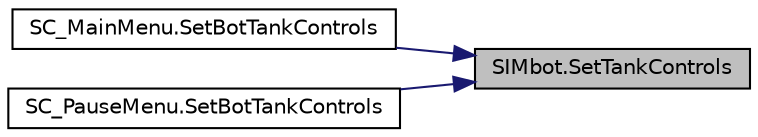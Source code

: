 digraph "SIMbot.SetTankControls"
{
 // LATEX_PDF_SIZE
  edge [fontname="Helvetica",fontsize="10",labelfontname="Helvetica",labelfontsize="10"];
  node [fontname="Helvetica",fontsize="10",shape=record];
  rankdir="RL";
  Node1 [label="SIMbot.SetTankControls",height=0.2,width=0.4,color="black", fillcolor="grey75", style="filled", fontcolor="black",tooltip=" "];
  Node1 -> Node2 [dir="back",color="midnightblue",fontsize="10",style="solid",fontname="Helvetica"];
  Node2 [label="SC_MainMenu.SetBotTankControls",height=0.2,width=0.4,color="black", fillcolor="white", style="filled",URL="$class_s_c___main_menu.html#aede57d85b965e49146e28212c7fb3509",tooltip=" "];
  Node1 -> Node3 [dir="back",color="midnightblue",fontsize="10",style="solid",fontname="Helvetica"];
  Node3 [label="SC_PauseMenu.SetBotTankControls",height=0.2,width=0.4,color="black", fillcolor="white", style="filled",URL="$class_s_c___pause_menu.html#ae61d975b8641cacb8529bb3f98665987",tooltip=" "];
}
